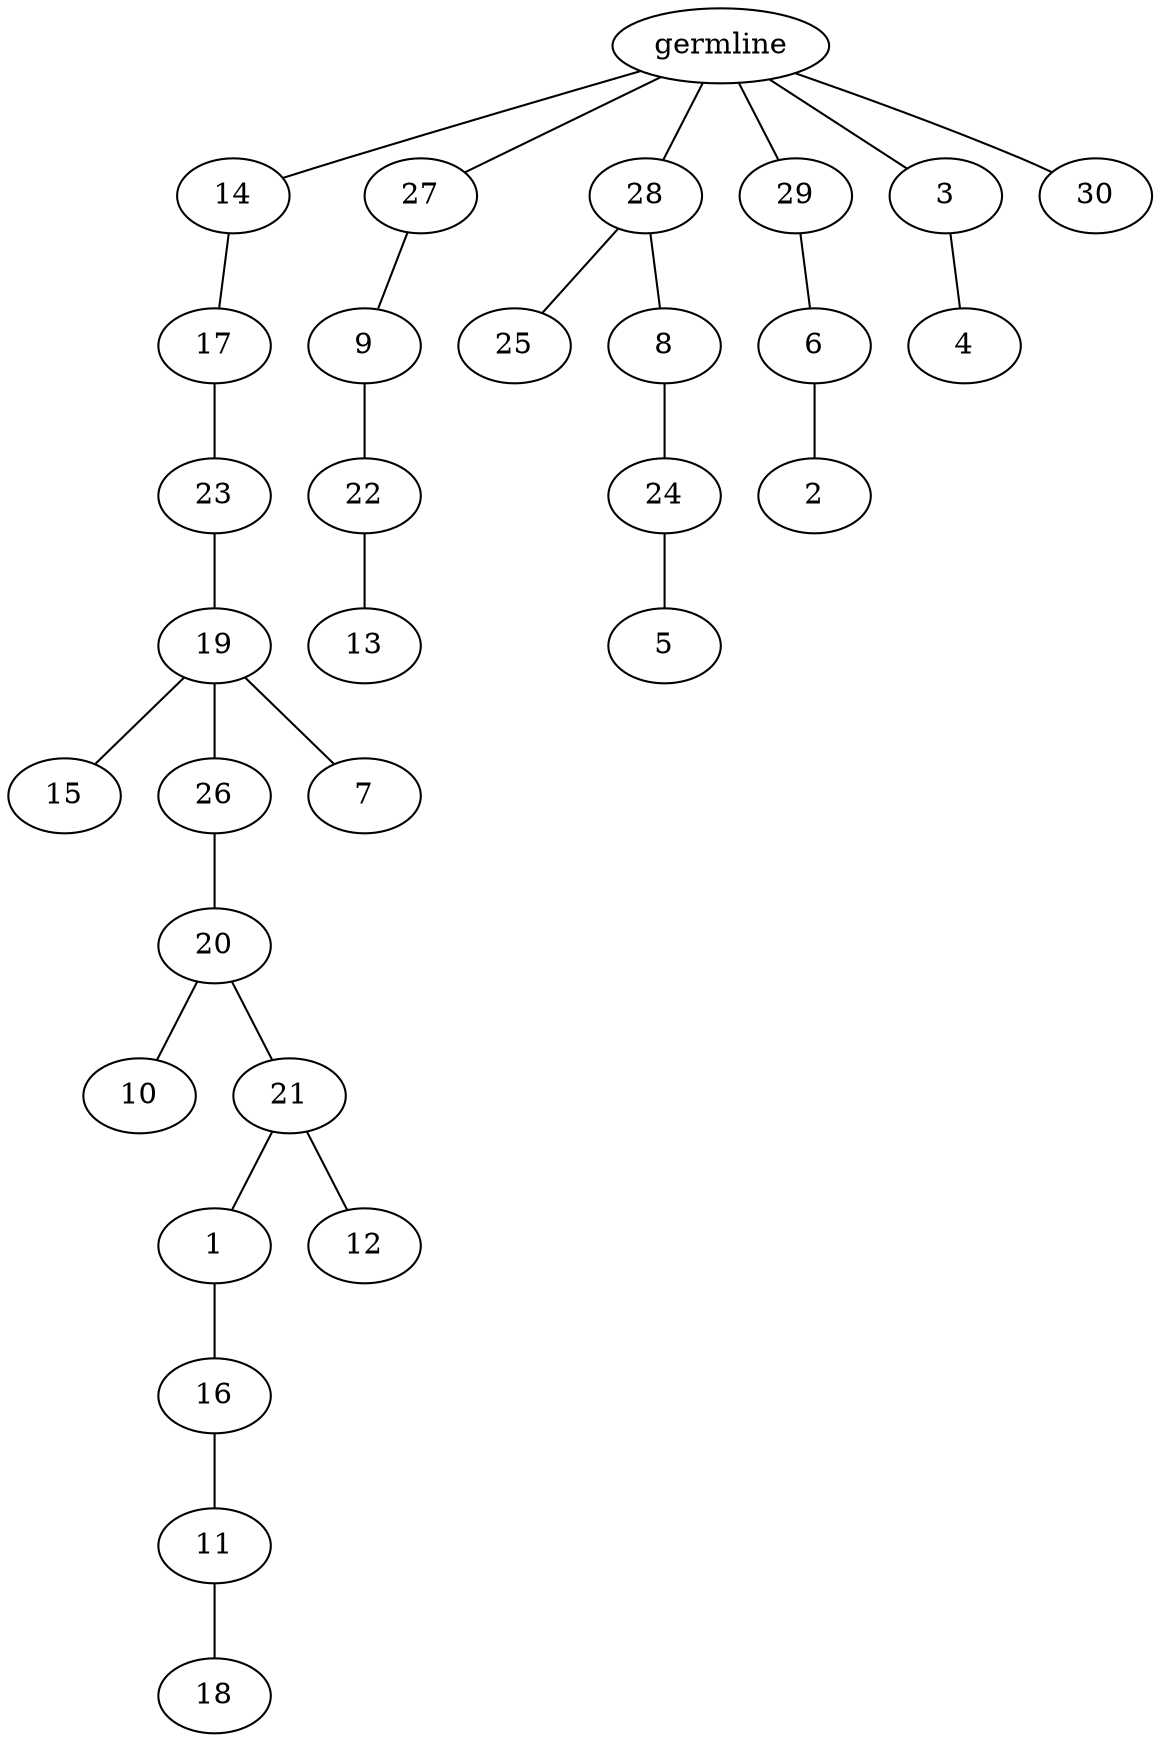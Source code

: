 graph tree {
    "140156639456080" [label="germline"];
    "140156646425072" [label="14"];
    "140156646428480" [label="17"];
    "140156646428144" [label="23"];
    "140156646426944" [label="19"];
    "140156646928144" [label="15"];
    "140156646927808" [label="26"];
    "140156640323472" [label="20"];
    "140156640322752" [label="10"];
    "140156640322032" [label="21"];
    "140156640322464" [label="1"];
    "140156640325296" [label="16"];
    "140156640323040" [label="11"];
    "140156640323664" [label="18"];
    "140156640324528" [label="12"];
    "140156646928240" [label="7"];
    "140156646424688" [label="27"];
    "140156640323184" [label="9"];
    "140156644627984" [label="22"];
    "140156643107120" [label="13"];
    "140156646426464" [label="28"];
    "140156639690320" [label="25"];
    "140156639687200" [label="8"];
    "140156639690704" [label="24"];
    "140156639689504" [label="5"];
    "140156639690656" [label="29"];
    "140156639689072" [label="6"];
    "140156644626976" [label="2"];
    "140156639688160" [label="3"];
    "140156644626736" [label="4"];
    "140156644630000" [label="30"];
    "140156639456080" -- "140156646425072";
    "140156639456080" -- "140156646424688";
    "140156639456080" -- "140156646426464";
    "140156639456080" -- "140156639690656";
    "140156639456080" -- "140156639688160";
    "140156639456080" -- "140156644630000";
    "140156646425072" -- "140156646428480";
    "140156646428480" -- "140156646428144";
    "140156646428144" -- "140156646426944";
    "140156646426944" -- "140156646928144";
    "140156646426944" -- "140156646927808";
    "140156646426944" -- "140156646928240";
    "140156646927808" -- "140156640323472";
    "140156640323472" -- "140156640322752";
    "140156640323472" -- "140156640322032";
    "140156640322032" -- "140156640322464";
    "140156640322032" -- "140156640324528";
    "140156640322464" -- "140156640325296";
    "140156640325296" -- "140156640323040";
    "140156640323040" -- "140156640323664";
    "140156646424688" -- "140156640323184";
    "140156640323184" -- "140156644627984";
    "140156644627984" -- "140156643107120";
    "140156646426464" -- "140156639690320";
    "140156646426464" -- "140156639687200";
    "140156639687200" -- "140156639690704";
    "140156639690704" -- "140156639689504";
    "140156639690656" -- "140156639689072";
    "140156639689072" -- "140156644626976";
    "140156639688160" -- "140156644626736";
}
